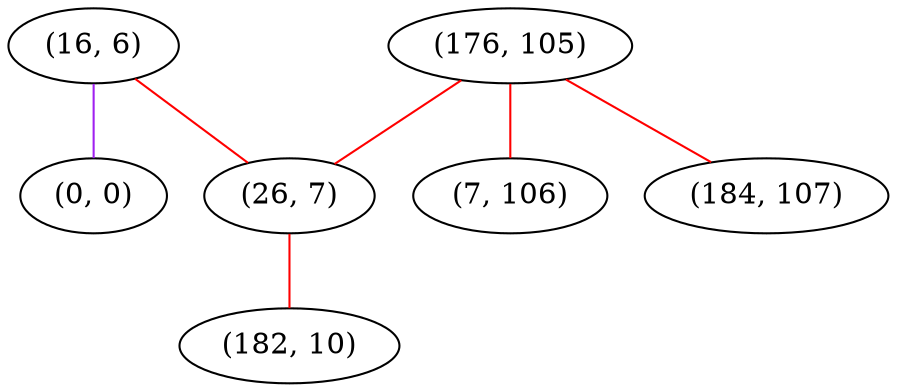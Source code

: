 graph "" {
"(16, 6)";
"(0, 0)";
"(176, 105)";
"(7, 106)";
"(26, 7)";
"(184, 107)";
"(182, 10)";
"(16, 6)" -- "(26, 7)"  [color=red, key=0, weight=1];
"(16, 6)" -- "(0, 0)"  [color=purple, key=0, weight=4];
"(176, 105)" -- "(26, 7)"  [color=red, key=0, weight=1];
"(176, 105)" -- "(184, 107)"  [color=red, key=0, weight=1];
"(176, 105)" -- "(7, 106)"  [color=red, key=0, weight=1];
"(26, 7)" -- "(182, 10)"  [color=red, key=0, weight=1];
}
